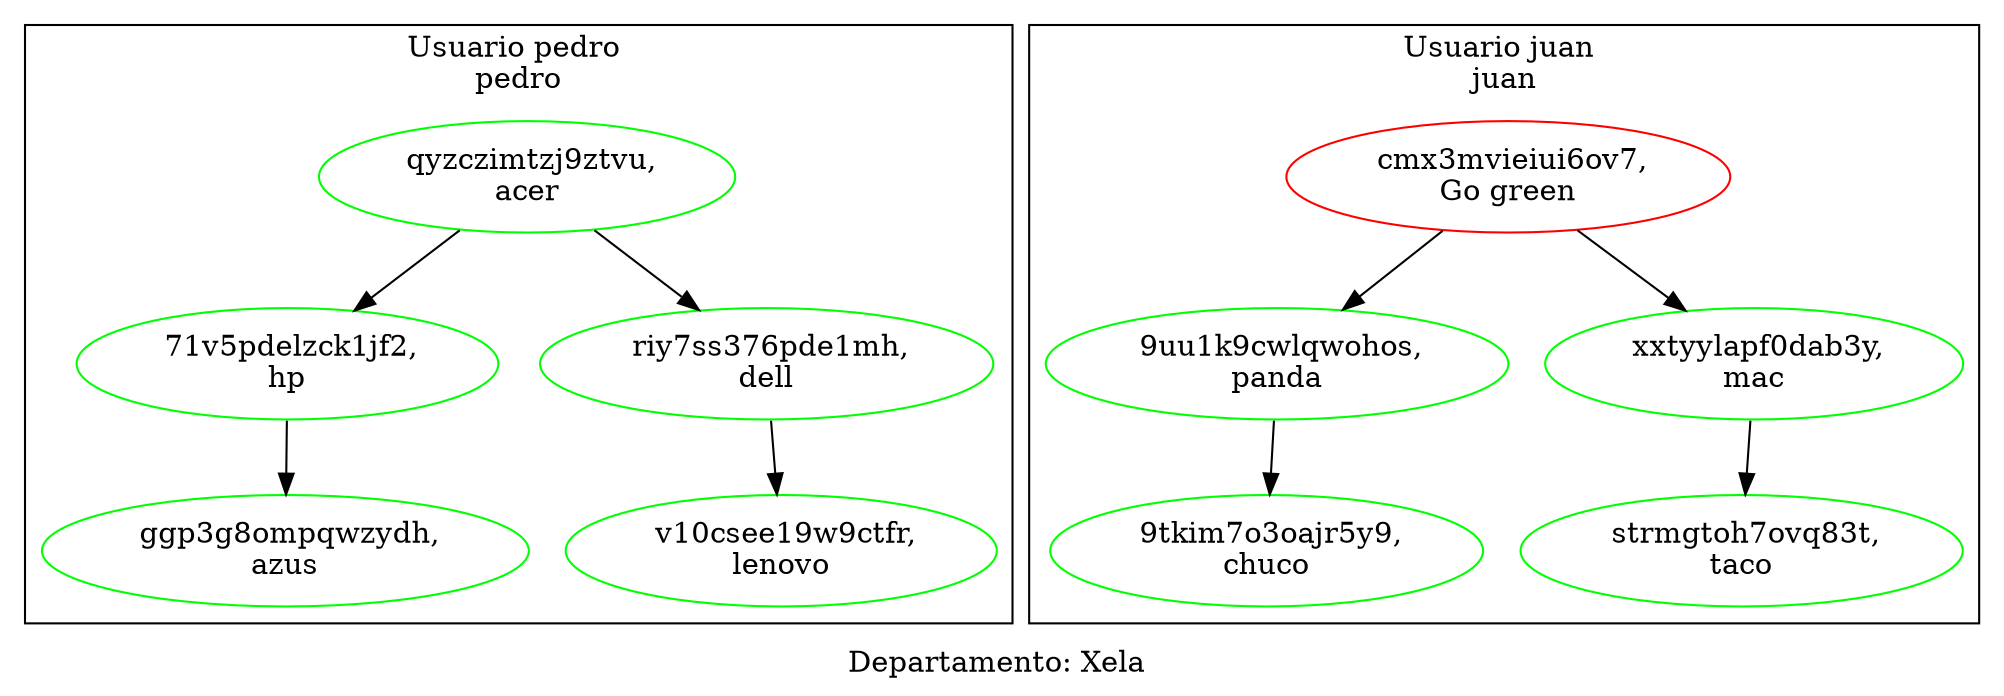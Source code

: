 digraph G { 

 label="Departamento: Xela " 

 subgraph cluster_0 { 

 label="Usuario pedro \n pedro " 
node [height=0.5, width=1.2];
"71v5pdelzck1jf2" [label=" 71v5pdelzck1jf2,\nhp",color=green] 
"71v5pdelzck1jf2" -> "ggp3g8ompqwzydh" 
"ggp3g8ompqwzydh" [label=" ggp3g8ompqwzydh,\nazus",color=green] 
"qyzczimtzj9ztvu" [label=" qyzczimtzj9ztvu,\nacer",color=green] 
"qyzczimtzj9ztvu" -> "riy7ss376pde1mh" 
"qyzczimtzj9ztvu" -> "71v5pdelzck1jf2" 
"riy7ss376pde1mh" [label=" riy7ss376pde1mh,\ndell",color=green] 
"riy7ss376pde1mh" -> "v10csee19w9ctfr" 
"v10csee19w9ctfr" [label=" v10csee19w9ctfr,\nlenovo",color=green] 
}
 subgraph cluster_1 { 

 label="Usuario juan \n juan " 
node [height=0.5, width=1.2];
"9tkim7o3oajr5y9" [label=" 9tkim7o3oajr5y9,\nchuco",color=green] 
"9uu1k9cwlqwohos" [label=" 9uu1k9cwlqwohos,\npanda",color=green] 
"9uu1k9cwlqwohos" -> "9tkim7o3oajr5y9" 
"cmx3mvieiui6ov7" [label=" cmx3mvieiui6ov7,\nGo green",color=red] 
"cmx3mvieiui6ov7" -> "xxtyylapf0dab3y" 
"cmx3mvieiui6ov7" -> "9uu1k9cwlqwohos" 
"strmgtoh7ovq83t" [label=" strmgtoh7ovq83t,\ntaco",color=green] 
"xxtyylapf0dab3y" [label=" xxtyylapf0dab3y,\nmac",color=green] 
"xxtyylapf0dab3y" -> "strmgtoh7ovq83t" 
}}
